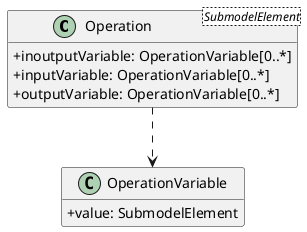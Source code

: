 @startuml
skinparam classAttributeIconSize 0
hide methods

class Operation<SubmodelElement> {
  +inoutputVariable: OperationVariable[0..*] 
  +inputVariable: OperationVariable[0..*] 
  +outputVariable: OperationVariable[0..*] 
}
class OperationVariable {
  +value: SubmodelElement 
}
Operation ..> OperationVariable
@enduml